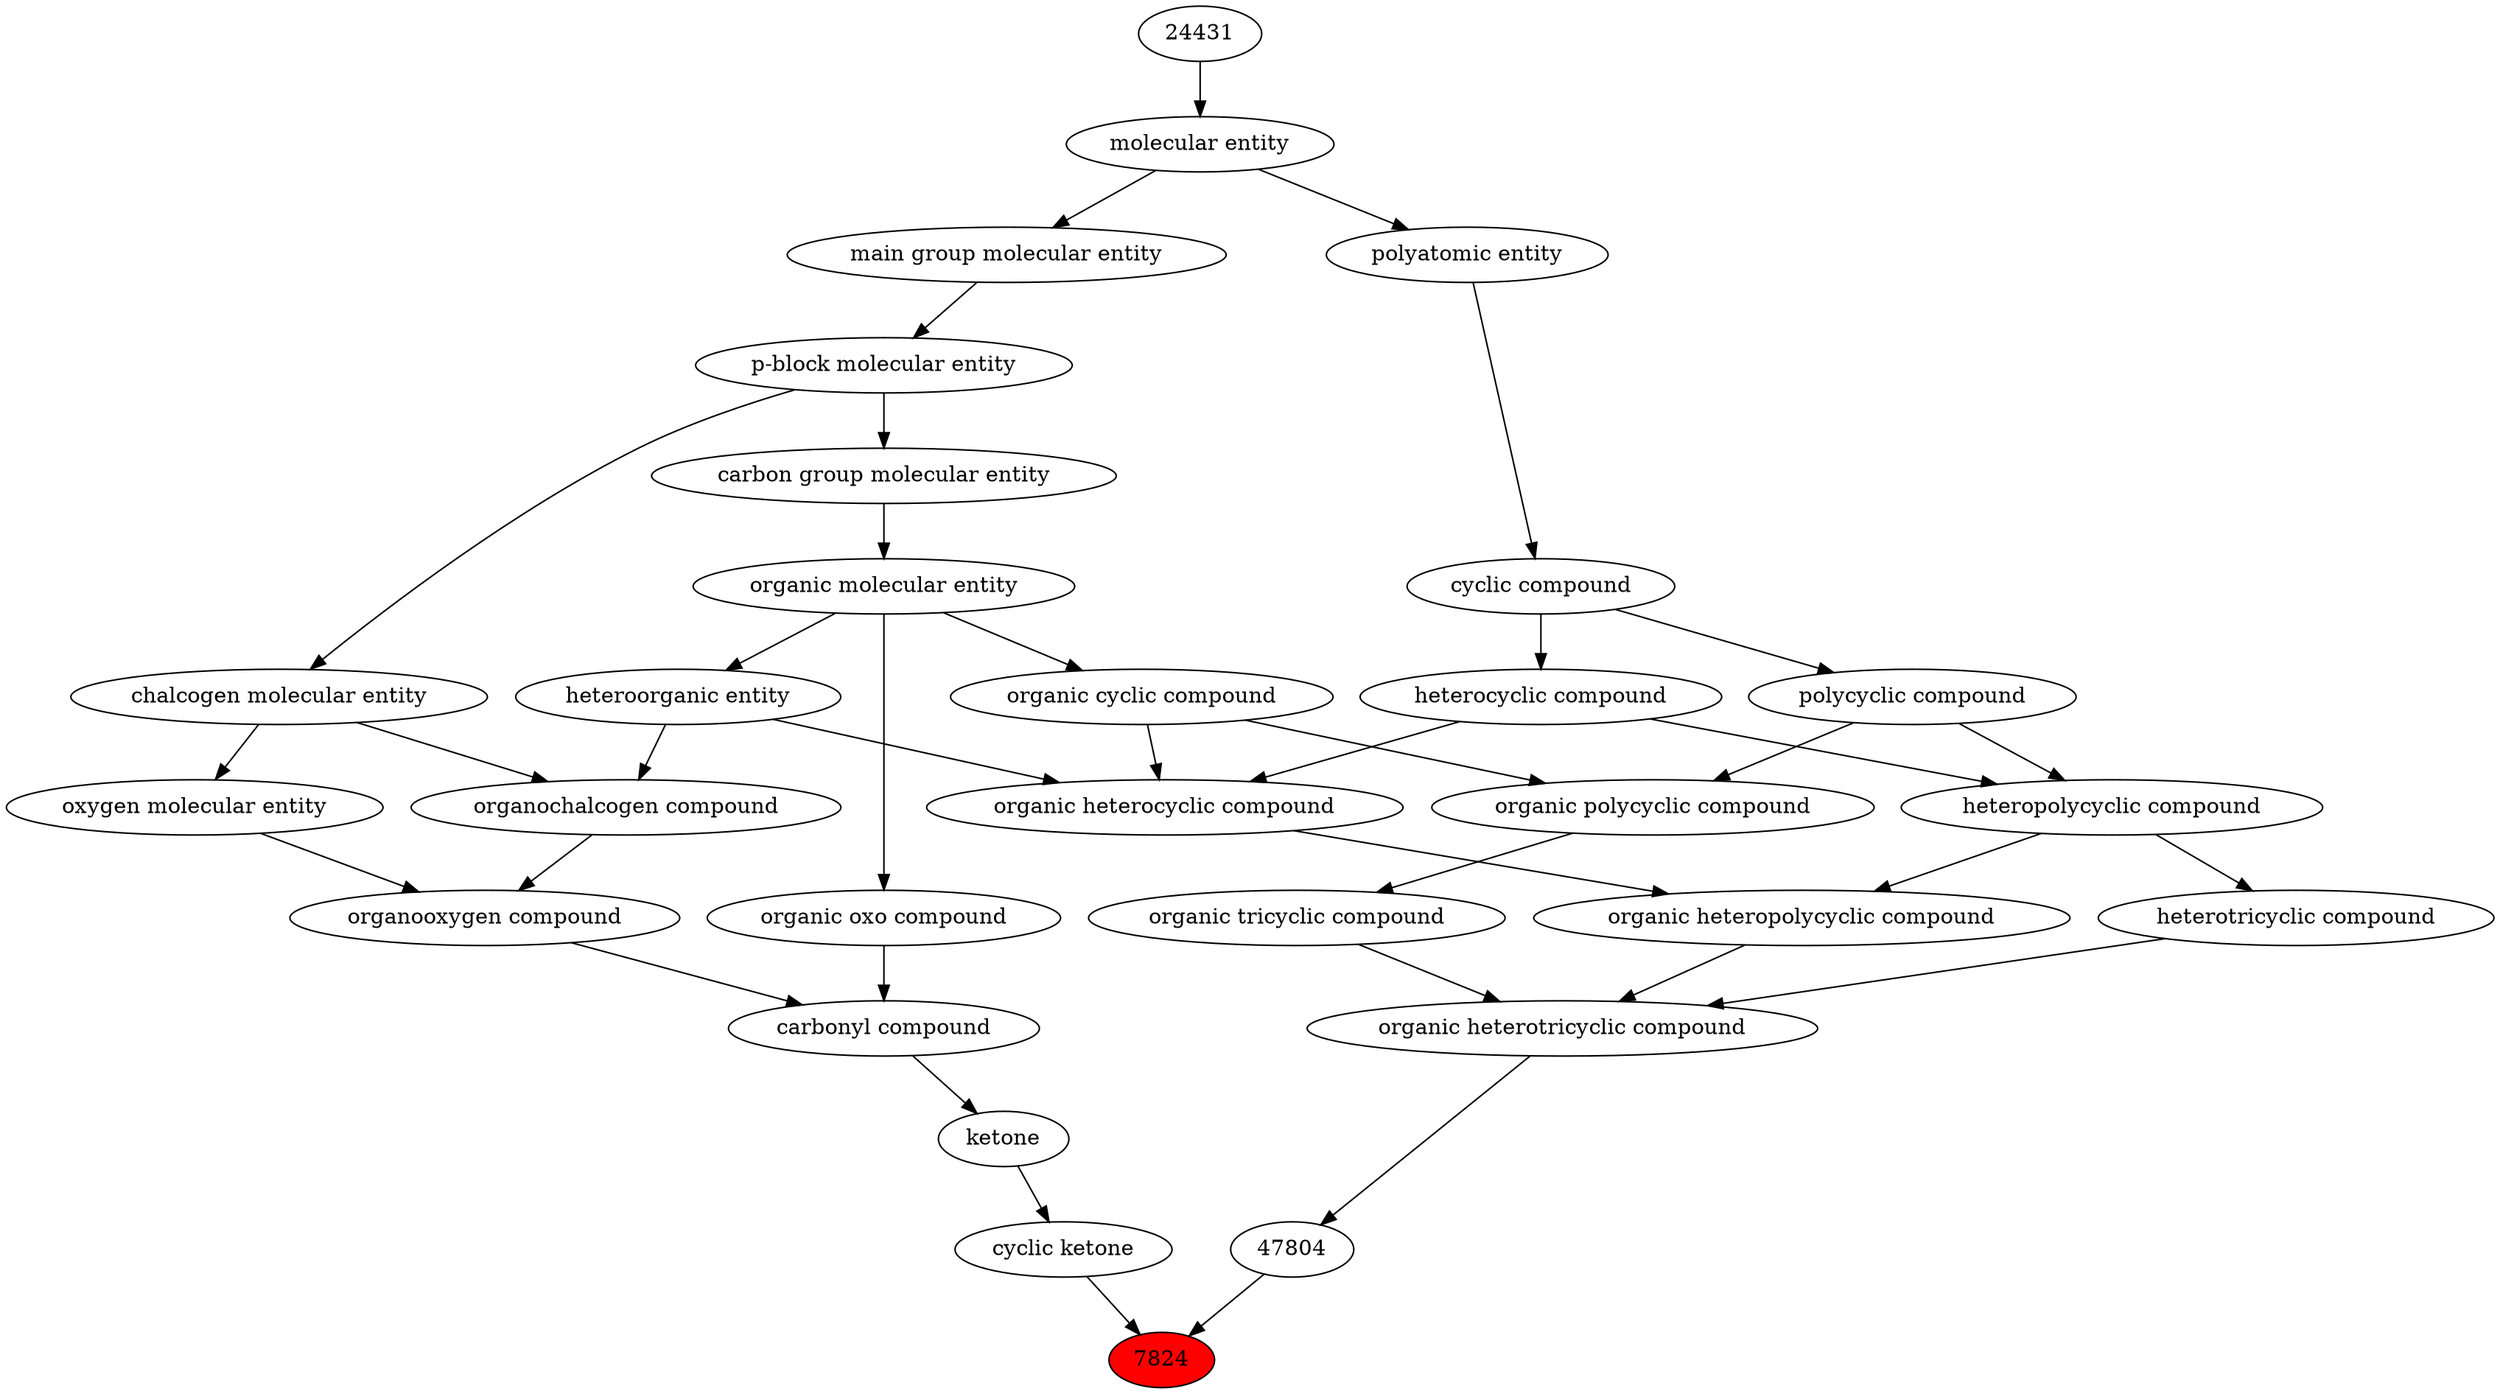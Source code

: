 digraph tree{ 
7824 [label="7824" fillcolor=red style=filled]
47804 -> 7824
3992 -> 7824
47804 [label="47804"]
26979 -> 47804
3992 [label="cyclic ketone"]
17087 -> 3992
26979 [label="organic heterotricyclic compound"]
38166 -> 26979
36688 -> 26979
51959 -> 26979
17087 [label="ketone"]
36586 -> 17087
38166 [label="organic heteropolycyclic compound"]
24532 -> 38166
33671 -> 38166
36688 [label="heterotricyclic compound"]
33671 -> 36688
51959 [label="organic tricyclic compound"]
51958 -> 51959
36586 [label="carbonyl compound"]
36587 -> 36586
36963 -> 36586
24532 [label="organic heterocyclic compound"]
33285 -> 24532
33832 -> 24532
5686 -> 24532
33671 [label="heteropolycyclic compound"]
5686 -> 33671
33635 -> 33671
51958 [label="organic polycyclic compound"]
33832 -> 51958
33635 -> 51958
36587 [label="organic oxo compound"]
50860 -> 36587
36963 [label="organooxygen compound"]
36962 -> 36963
25806 -> 36963
33285 [label="heteroorganic entity"]
50860 -> 33285
33832 [label="organic cyclic compound"]
50860 -> 33832
5686 [label="heterocyclic compound"]
33595 -> 5686
33635 [label="polycyclic compound"]
33595 -> 33635
50860 [label="organic molecular entity"]
33582 -> 50860
36962 [label="organochalcogen compound"]
33285 -> 36962
33304 -> 36962
25806 [label="oxygen molecular entity"]
33304 -> 25806
33595 [label="cyclic compound"]
36357 -> 33595
33582 [label="carbon group molecular entity"]
33675 -> 33582
33304 [label="chalcogen molecular entity"]
33675 -> 33304
36357 [label="polyatomic entity"]
23367 -> 36357
33675 [label="p-block molecular entity"]
33579 -> 33675
23367 [label="molecular entity"]
24431 -> 23367
33579 [label="main group molecular entity"]
23367 -> 33579
24431 [label="24431"]
}